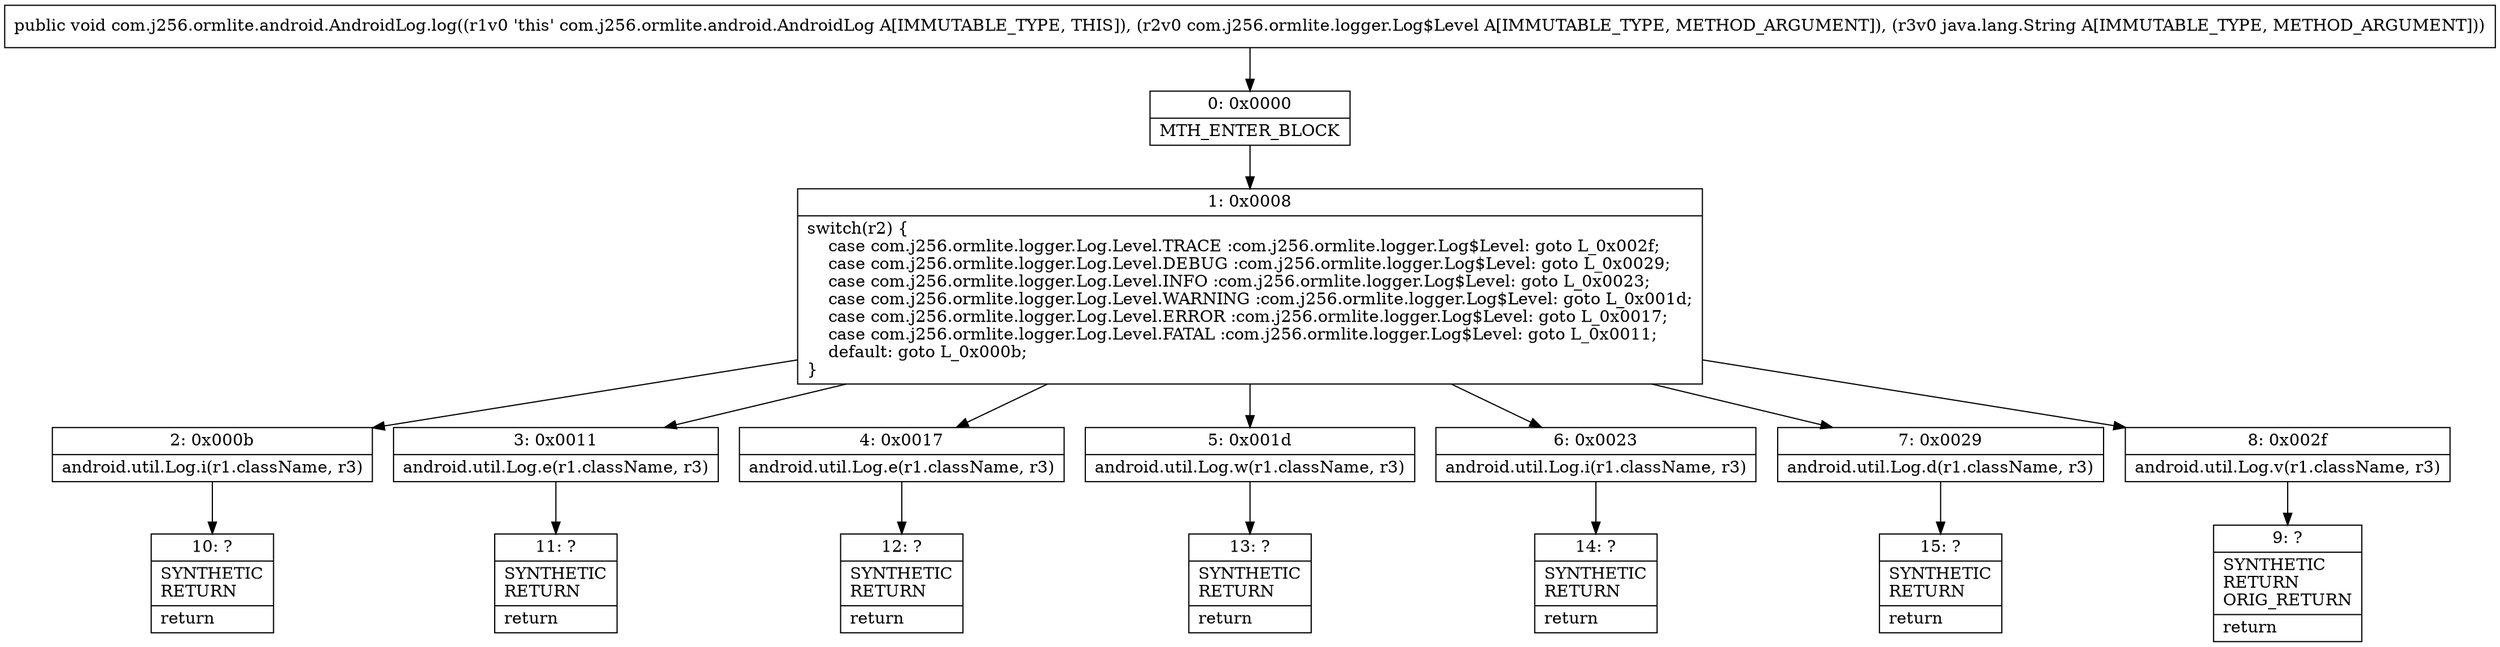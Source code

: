 digraph "CFG forcom.j256.ormlite.android.AndroidLog.log(Lcom\/j256\/ormlite\/logger\/Log$Level;Ljava\/lang\/String;)V" {
Node_0 [shape=record,label="{0\:\ 0x0000|MTH_ENTER_BLOCK\l}"];
Node_1 [shape=record,label="{1\:\ 0x0008|switch(r2) \{\l    case com.j256.ormlite.logger.Log.Level.TRACE :com.j256.ormlite.logger.Log$Level: goto L_0x002f;\l    case com.j256.ormlite.logger.Log.Level.DEBUG :com.j256.ormlite.logger.Log$Level: goto L_0x0029;\l    case com.j256.ormlite.logger.Log.Level.INFO :com.j256.ormlite.logger.Log$Level: goto L_0x0023;\l    case com.j256.ormlite.logger.Log.Level.WARNING :com.j256.ormlite.logger.Log$Level: goto L_0x001d;\l    case com.j256.ormlite.logger.Log.Level.ERROR :com.j256.ormlite.logger.Log$Level: goto L_0x0017;\l    case com.j256.ormlite.logger.Log.Level.FATAL :com.j256.ormlite.logger.Log$Level: goto L_0x0011;\l    default: goto L_0x000b;\l\}\l}"];
Node_2 [shape=record,label="{2\:\ 0x000b|android.util.Log.i(r1.className, r3)\l}"];
Node_3 [shape=record,label="{3\:\ 0x0011|android.util.Log.e(r1.className, r3)\l}"];
Node_4 [shape=record,label="{4\:\ 0x0017|android.util.Log.e(r1.className, r3)\l}"];
Node_5 [shape=record,label="{5\:\ 0x001d|android.util.Log.w(r1.className, r3)\l}"];
Node_6 [shape=record,label="{6\:\ 0x0023|android.util.Log.i(r1.className, r3)\l}"];
Node_7 [shape=record,label="{7\:\ 0x0029|android.util.Log.d(r1.className, r3)\l}"];
Node_8 [shape=record,label="{8\:\ 0x002f|android.util.Log.v(r1.className, r3)\l}"];
Node_9 [shape=record,label="{9\:\ ?|SYNTHETIC\lRETURN\lORIG_RETURN\l|return\l}"];
Node_10 [shape=record,label="{10\:\ ?|SYNTHETIC\lRETURN\l|return\l}"];
Node_11 [shape=record,label="{11\:\ ?|SYNTHETIC\lRETURN\l|return\l}"];
Node_12 [shape=record,label="{12\:\ ?|SYNTHETIC\lRETURN\l|return\l}"];
Node_13 [shape=record,label="{13\:\ ?|SYNTHETIC\lRETURN\l|return\l}"];
Node_14 [shape=record,label="{14\:\ ?|SYNTHETIC\lRETURN\l|return\l}"];
Node_15 [shape=record,label="{15\:\ ?|SYNTHETIC\lRETURN\l|return\l}"];
MethodNode[shape=record,label="{public void com.j256.ormlite.android.AndroidLog.log((r1v0 'this' com.j256.ormlite.android.AndroidLog A[IMMUTABLE_TYPE, THIS]), (r2v0 com.j256.ormlite.logger.Log$Level A[IMMUTABLE_TYPE, METHOD_ARGUMENT]), (r3v0 java.lang.String A[IMMUTABLE_TYPE, METHOD_ARGUMENT])) }"];
MethodNode -> Node_0;
Node_0 -> Node_1;
Node_1 -> Node_2;
Node_1 -> Node_3;
Node_1 -> Node_4;
Node_1 -> Node_5;
Node_1 -> Node_6;
Node_1 -> Node_7;
Node_1 -> Node_8;
Node_2 -> Node_10;
Node_3 -> Node_11;
Node_4 -> Node_12;
Node_5 -> Node_13;
Node_6 -> Node_14;
Node_7 -> Node_15;
Node_8 -> Node_9;
}


